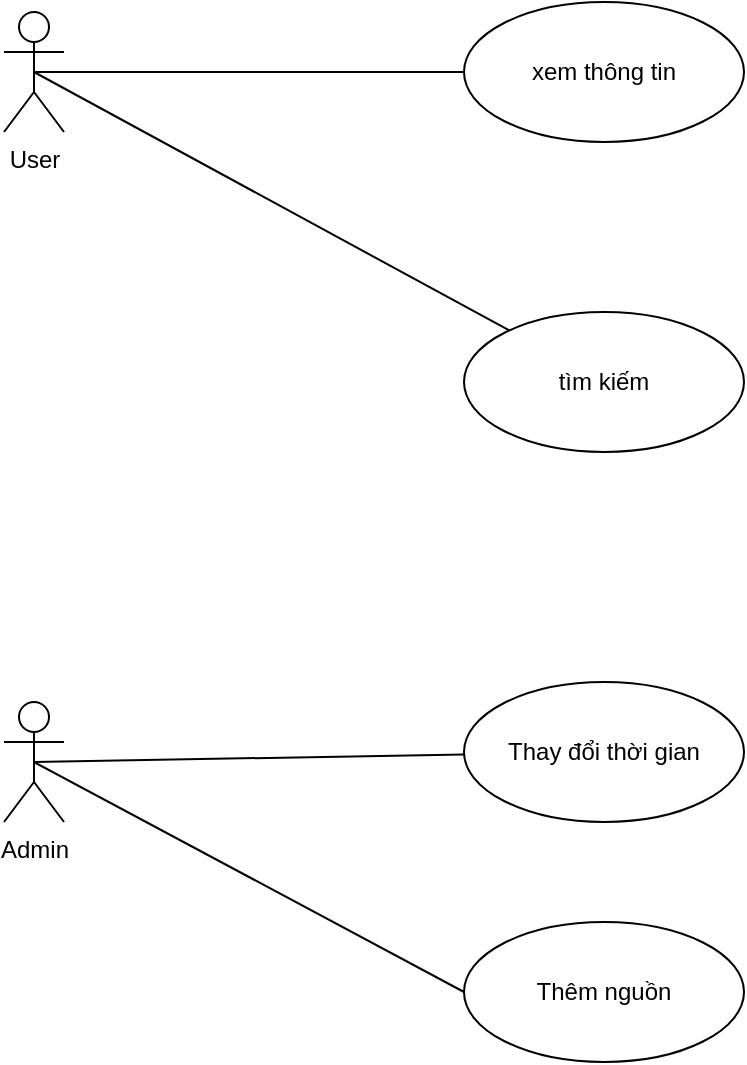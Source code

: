 <mxfile version="24.0.1" type="github">
  <diagram name="Page-1" id="385nFLO8SEaDXqiv1T7X">
    <mxGraphModel dx="1194" dy="790" grid="1" gridSize="10" guides="1" tooltips="1" connect="1" arrows="1" fold="1" page="1" pageScale="1" pageWidth="850" pageHeight="1100" math="0" shadow="0">
      <root>
        <mxCell id="0" />
        <mxCell id="1" parent="0" />
        <mxCell id="FIS2JS_p3E4zlii2QO61-1" value="User" style="shape=umlActor;verticalLabelPosition=bottom;verticalAlign=top;html=1;outlineConnect=0;" parent="1" vertex="1">
          <mxGeometry x="90" y="125" width="30" height="60" as="geometry" />
        </mxCell>
        <mxCell id="FIS2JS_p3E4zlii2QO61-2" value="xem thông tin" style="ellipse;whiteSpace=wrap;html=1;" parent="1" vertex="1">
          <mxGeometry x="320" y="120" width="140" height="70" as="geometry" />
        </mxCell>
        <mxCell id="FIS2JS_p3E4zlii2QO61-5" value="" style="edgeStyle=none;html=1;endArrow=none;verticalAlign=bottom;rounded=0;exitX=0.5;exitY=0.5;exitDx=0;exitDy=0;exitPerimeter=0;" parent="1" source="FIS2JS_p3E4zlii2QO61-1" target="FIS2JS_p3E4zlii2QO61-2" edge="1">
          <mxGeometry width="160" relative="1" as="geometry">
            <mxPoint x="320" y="325" as="sourcePoint" />
            <mxPoint x="480" y="325" as="targetPoint" />
          </mxGeometry>
        </mxCell>
        <mxCell id="FIS2JS_p3E4zlii2QO61-7" value="tìm kiếm" style="ellipse;whiteSpace=wrap;html=1;" parent="1" vertex="1">
          <mxGeometry x="320" y="275" width="140" height="70" as="geometry" />
        </mxCell>
        <mxCell id="FIS2JS_p3E4zlii2QO61-8" value="" style="edgeStyle=none;html=1;endArrow=none;verticalAlign=bottom;rounded=0;exitX=0.5;exitY=0.5;exitDx=0;exitDy=0;exitPerimeter=0;" parent="1" source="FIS2JS_p3E4zlii2QO61-1" target="FIS2JS_p3E4zlii2QO61-7" edge="1">
          <mxGeometry width="160" relative="1" as="geometry">
            <mxPoint x="320" y="325" as="sourcePoint" />
            <mxPoint x="410" y="315" as="targetPoint" />
          </mxGeometry>
        </mxCell>
        <mxCell id="FIS2JS_p3E4zlii2QO61-9" value="Admin" style="shape=umlActor;html=1;verticalLabelPosition=bottom;verticalAlign=top;align=center;" parent="1" vertex="1">
          <mxGeometry x="90" y="470" width="30" height="60" as="geometry" />
        </mxCell>
        <mxCell id="FIS2JS_p3E4zlii2QO61-10" value="Thay đổi thời gian" style="ellipse;whiteSpace=wrap;html=1;" parent="1" vertex="1">
          <mxGeometry x="320" y="460" width="140" height="70" as="geometry" />
        </mxCell>
        <mxCell id="FIS2JS_p3E4zlii2QO61-11" value="" style="edgeStyle=none;html=1;endArrow=none;verticalAlign=bottom;rounded=0;exitX=0.5;exitY=0.5;exitDx=0;exitDy=0;exitPerimeter=0;" parent="1" source="FIS2JS_p3E4zlii2QO61-9" target="FIS2JS_p3E4zlii2QO61-10" edge="1">
          <mxGeometry width="160" relative="1" as="geometry">
            <mxPoint x="340" y="410" as="sourcePoint" />
            <mxPoint x="500" y="410" as="targetPoint" />
          </mxGeometry>
        </mxCell>
        <mxCell id="FIS2JS_p3E4zlii2QO61-12" value="Thêm nguồn" style="ellipse;whiteSpace=wrap;html=1;" parent="1" vertex="1">
          <mxGeometry x="320" y="580" width="140" height="70" as="geometry" />
        </mxCell>
        <mxCell id="FIS2JS_p3E4zlii2QO61-13" value="" style="edgeStyle=none;html=1;endArrow=none;verticalAlign=bottom;rounded=0;exitX=0.5;exitY=0.5;exitDx=0;exitDy=0;exitPerimeter=0;entryX=0;entryY=0.5;entryDx=0;entryDy=0;" parent="1" source="FIS2JS_p3E4zlii2QO61-9" target="FIS2JS_p3E4zlii2QO61-12" edge="1">
          <mxGeometry width="160" relative="1" as="geometry">
            <mxPoint x="340" y="410" as="sourcePoint" />
            <mxPoint x="500" y="410" as="targetPoint" />
          </mxGeometry>
        </mxCell>
      </root>
    </mxGraphModel>
  </diagram>
</mxfile>
